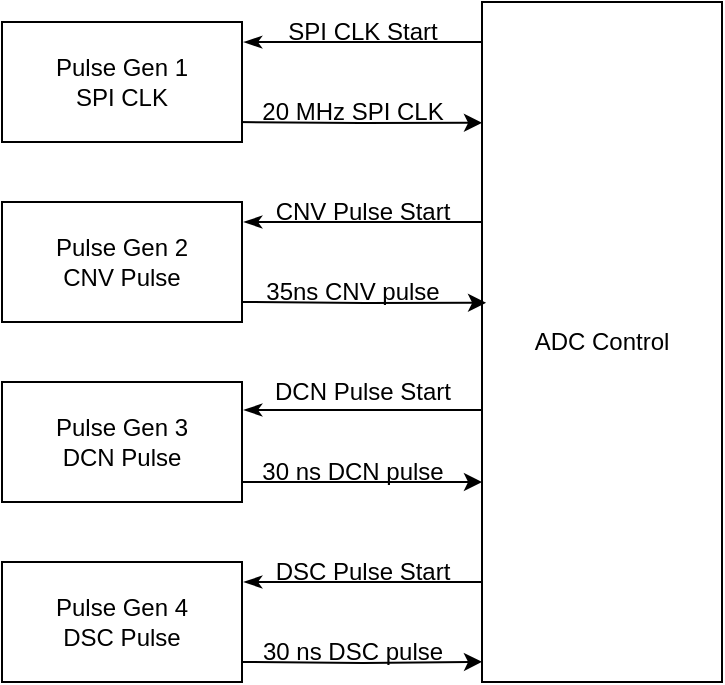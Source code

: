 <mxfile version="24.8.4">
  <diagram name="Side-1" id="vFCXR3PuOX1A6E9hDLxf">
    <mxGraphModel dx="1050" dy="556" grid="1" gridSize="10" guides="1" tooltips="1" connect="1" arrows="1" fold="1" page="1" pageScale="1" pageWidth="827" pageHeight="1169" math="0" shadow="0">
      <root>
        <mxCell id="0" />
        <mxCell id="1" parent="0" />
        <mxCell id="AlBnSS8t_bm0oWQkgIkq-3" value="ADC Control" style="rounded=0;whiteSpace=wrap;html=1;" vertex="1" parent="1">
          <mxGeometry x="480" y="320" width="120" height="340" as="geometry" />
        </mxCell>
        <mxCell id="AlBnSS8t_bm0oWQkgIkq-4" style="edgeStyle=orthogonalEdgeStyle;rounded=0;orthogonalLoop=1;jettySize=auto;html=1;entryX=0.021;entryY=0.095;entryDx=0;entryDy=0;entryPerimeter=0;" edge="1" parent="1">
          <mxGeometry relative="1" as="geometry">
            <mxPoint x="357.48" y="380" as="sourcePoint" />
            <mxPoint x="480" y="380.4" as="targetPoint" />
          </mxGeometry>
        </mxCell>
        <mxCell id="AlBnSS8t_bm0oWQkgIkq-6" value="Pulse Gen 2&lt;div&gt;CNV Pulse&lt;/div&gt;" style="rounded=0;whiteSpace=wrap;html=1;" vertex="1" parent="1">
          <mxGeometry x="240" y="420" width="120" height="60" as="geometry" />
        </mxCell>
        <mxCell id="AlBnSS8t_bm0oWQkgIkq-7" style="edgeStyle=orthogonalEdgeStyle;rounded=0;orthogonalLoop=1;jettySize=auto;html=1;entryX=0.017;entryY=0.345;entryDx=0;entryDy=0;entryPerimeter=0;" edge="1" parent="1">
          <mxGeometry relative="1" as="geometry">
            <mxPoint x="360" y="470" as="sourcePoint" />
            <mxPoint x="482.04" y="470.4" as="targetPoint" />
          </mxGeometry>
        </mxCell>
        <mxCell id="AlBnSS8t_bm0oWQkgIkq-8" value="Pulse Gen 3&lt;div&gt;&lt;span style=&quot;background-color: initial;&quot;&gt;DCN Pulse&lt;/span&gt;&lt;/div&gt;" style="rounded=0;whiteSpace=wrap;html=1;" vertex="1" parent="1">
          <mxGeometry x="240" y="510" width="120" height="60" as="geometry" />
        </mxCell>
        <mxCell id="AlBnSS8t_bm0oWQkgIkq-10" value="Pulse Gen 4&lt;div&gt;DSC Pulse&lt;/div&gt;" style="rounded=0;whiteSpace=wrap;html=1;" vertex="1" parent="1">
          <mxGeometry x="240" y="600" width="120" height="60" as="geometry" />
        </mxCell>
        <mxCell id="AlBnSS8t_bm0oWQkgIkq-11" style="edgeStyle=orthogonalEdgeStyle;rounded=0;orthogonalLoop=1;jettySize=auto;html=1;entryX=0;entryY=0.625;entryDx=0;entryDy=0;entryPerimeter=0;" edge="1" parent="1">
          <mxGeometry relative="1" as="geometry">
            <mxPoint x="360" y="560" as="sourcePoint" />
            <mxPoint x="480" y="560" as="targetPoint" />
          </mxGeometry>
        </mxCell>
        <mxCell id="AlBnSS8t_bm0oWQkgIkq-12" style="edgeStyle=orthogonalEdgeStyle;rounded=0;orthogonalLoop=1;jettySize=auto;html=1;entryX=0;entryY=0.906;entryDx=0;entryDy=0;entryPerimeter=0;" edge="1" parent="1">
          <mxGeometry relative="1" as="geometry">
            <mxPoint x="360" y="650" as="sourcePoint" />
            <mxPoint x="480" y="649.92" as="targetPoint" />
          </mxGeometry>
        </mxCell>
        <mxCell id="AlBnSS8t_bm0oWQkgIkq-13" value="20 MHz SPI CLK" style="text;html=1;align=center;verticalAlign=middle;resizable=0;points=[];autosize=1;strokeColor=none;fillColor=none;" vertex="1" parent="1">
          <mxGeometry x="360" y="360" width="110" height="30" as="geometry" />
        </mxCell>
        <mxCell id="AlBnSS8t_bm0oWQkgIkq-14" value="35ns CNV pulse" style="text;html=1;align=center;verticalAlign=middle;resizable=0;points=[];autosize=1;strokeColor=none;fillColor=none;" vertex="1" parent="1">
          <mxGeometry x="360" y="450" width="110" height="30" as="geometry" />
        </mxCell>
        <mxCell id="AlBnSS8t_bm0oWQkgIkq-15" value="30 ns DCN pulse" style="text;html=1;align=center;verticalAlign=middle;resizable=0;points=[];autosize=1;strokeColor=none;fillColor=none;" vertex="1" parent="1">
          <mxGeometry x="360" y="540" width="110" height="30" as="geometry" />
        </mxCell>
        <mxCell id="AlBnSS8t_bm0oWQkgIkq-16" value="30 ns DSC pulse" style="text;html=1;align=center;verticalAlign=middle;resizable=0;points=[];autosize=1;strokeColor=none;fillColor=none;" vertex="1" parent="1">
          <mxGeometry x="360" y="630" width="110" height="30" as="geometry" />
        </mxCell>
        <mxCell id="AlBnSS8t_bm0oWQkgIkq-21" value="Pulse Gen 1&lt;div&gt;SPI CLK&lt;/div&gt;" style="rounded=0;whiteSpace=wrap;html=1;" vertex="1" parent="1">
          <mxGeometry x="240" y="330" width="120" height="60" as="geometry" />
        </mxCell>
        <mxCell id="AlBnSS8t_bm0oWQkgIkq-24" value="" style="endArrow=none;html=1;rounded=0;exitX=1.008;exitY=0.334;exitDx=0;exitDy=0;exitPerimeter=0;startArrow=classicThin;startFill=1;" edge="1" parent="1">
          <mxGeometry width="50" height="50" relative="1" as="geometry">
            <mxPoint x="360.96" y="340.04" as="sourcePoint" />
            <mxPoint x="480" y="340" as="targetPoint" />
          </mxGeometry>
        </mxCell>
        <mxCell id="AlBnSS8t_bm0oWQkgIkq-25" value="" style="endArrow=none;html=1;rounded=0;exitX=1.008;exitY=0.334;exitDx=0;exitDy=0;exitPerimeter=0;startArrow=classicThin;startFill=1;" edge="1" parent="1">
          <mxGeometry width="50" height="50" relative="1" as="geometry">
            <mxPoint x="361" y="430" as="sourcePoint" />
            <mxPoint x="480" y="430" as="targetPoint" />
          </mxGeometry>
        </mxCell>
        <mxCell id="AlBnSS8t_bm0oWQkgIkq-26" value="" style="endArrow=none;html=1;rounded=0;exitX=1.008;exitY=0.334;exitDx=0;exitDy=0;exitPerimeter=0;startArrow=classicThin;startFill=1;" edge="1" parent="1">
          <mxGeometry width="50" height="50" relative="1" as="geometry">
            <mxPoint x="361" y="524" as="sourcePoint" />
            <mxPoint x="480" y="524" as="targetPoint" />
          </mxGeometry>
        </mxCell>
        <mxCell id="AlBnSS8t_bm0oWQkgIkq-27" value="" style="endArrow=none;html=1;rounded=0;exitX=1.008;exitY=0.334;exitDx=0;exitDy=0;exitPerimeter=0;startArrow=classicThin;startFill=1;" edge="1" parent="1">
          <mxGeometry width="50" height="50" relative="1" as="geometry">
            <mxPoint x="361" y="610" as="sourcePoint" />
            <mxPoint x="480" y="610" as="targetPoint" />
          </mxGeometry>
        </mxCell>
        <mxCell id="AlBnSS8t_bm0oWQkgIkq-28" value="SPI CLK Start" style="text;html=1;align=center;verticalAlign=middle;resizable=0;points=[];autosize=1;strokeColor=none;fillColor=none;" vertex="1" parent="1">
          <mxGeometry x="370" y="320" width="100" height="30" as="geometry" />
        </mxCell>
        <mxCell id="AlBnSS8t_bm0oWQkgIkq-29" value="CNV Pulse Start" style="text;html=1;align=center;verticalAlign=middle;resizable=0;points=[];autosize=1;strokeColor=none;fillColor=none;" vertex="1" parent="1">
          <mxGeometry x="365" y="410" width="110" height="30" as="geometry" />
        </mxCell>
        <mxCell id="AlBnSS8t_bm0oWQkgIkq-30" value="DCN Pulse Start" style="text;html=1;align=center;verticalAlign=middle;resizable=0;points=[];autosize=1;strokeColor=none;fillColor=none;" vertex="1" parent="1">
          <mxGeometry x="365" y="500" width="110" height="30" as="geometry" />
        </mxCell>
        <mxCell id="AlBnSS8t_bm0oWQkgIkq-31" value="DSC Pulse Start" style="text;html=1;align=center;verticalAlign=middle;resizable=0;points=[];autosize=1;strokeColor=none;fillColor=none;" vertex="1" parent="1">
          <mxGeometry x="365" y="590" width="110" height="30" as="geometry" />
        </mxCell>
      </root>
    </mxGraphModel>
  </diagram>
</mxfile>
